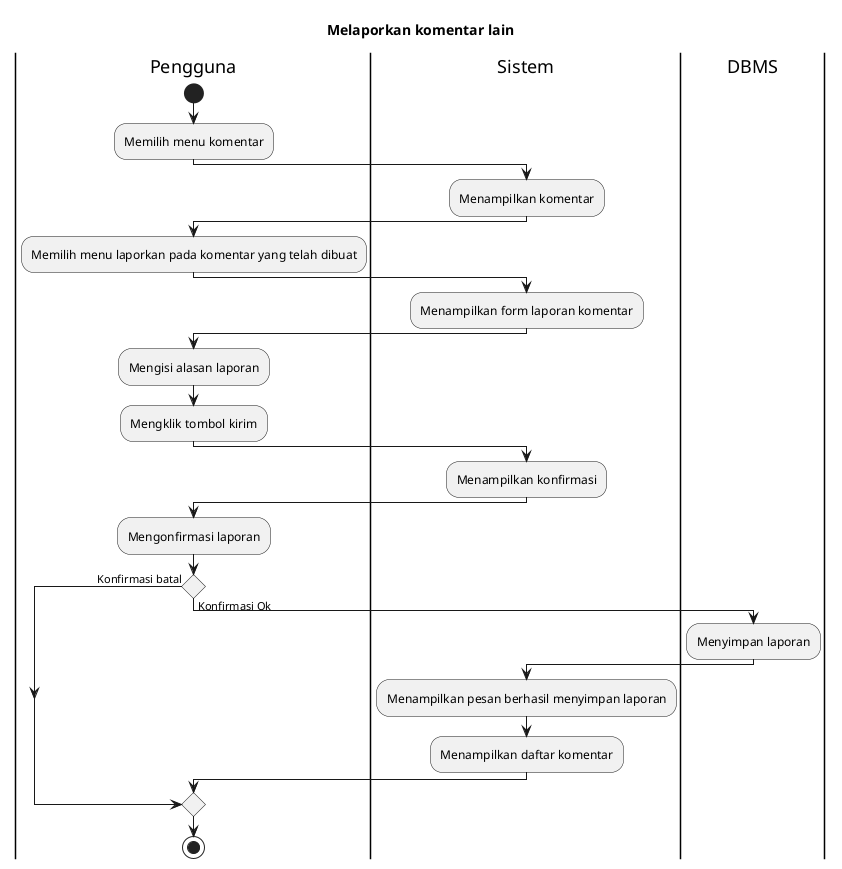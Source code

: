 @startuml UC-MAP-015 - Melaporkan komentar lain

title Melaporkan komentar lain
 
|Pengguna|
start
:Memilih menu komentar;

|Sistem|
:Menampilkan komentar;

|Pengguna|
:Memilih menu laporkan pada komentar yang telah dibuat;

|Sistem|
:Menampilkan form laporan komentar;

|Pengguna|
:Mengisi alasan laporan;
:Mengklik tombol kirim;

|Sistem|
:Menampilkan konfirmasi;

|Pengguna|
:Mengonfirmasi laporan;

if () then (Konfirmasi batal)
else (Konfirmasi Ok)
  |DBMS|
  :Menyimpan laporan;

  |Sistem|
  :Menampilkan pesan berhasil menyimpan laporan;
  :Menampilkan daftar komentar;
endif

|Pengguna|
stop

@enduml